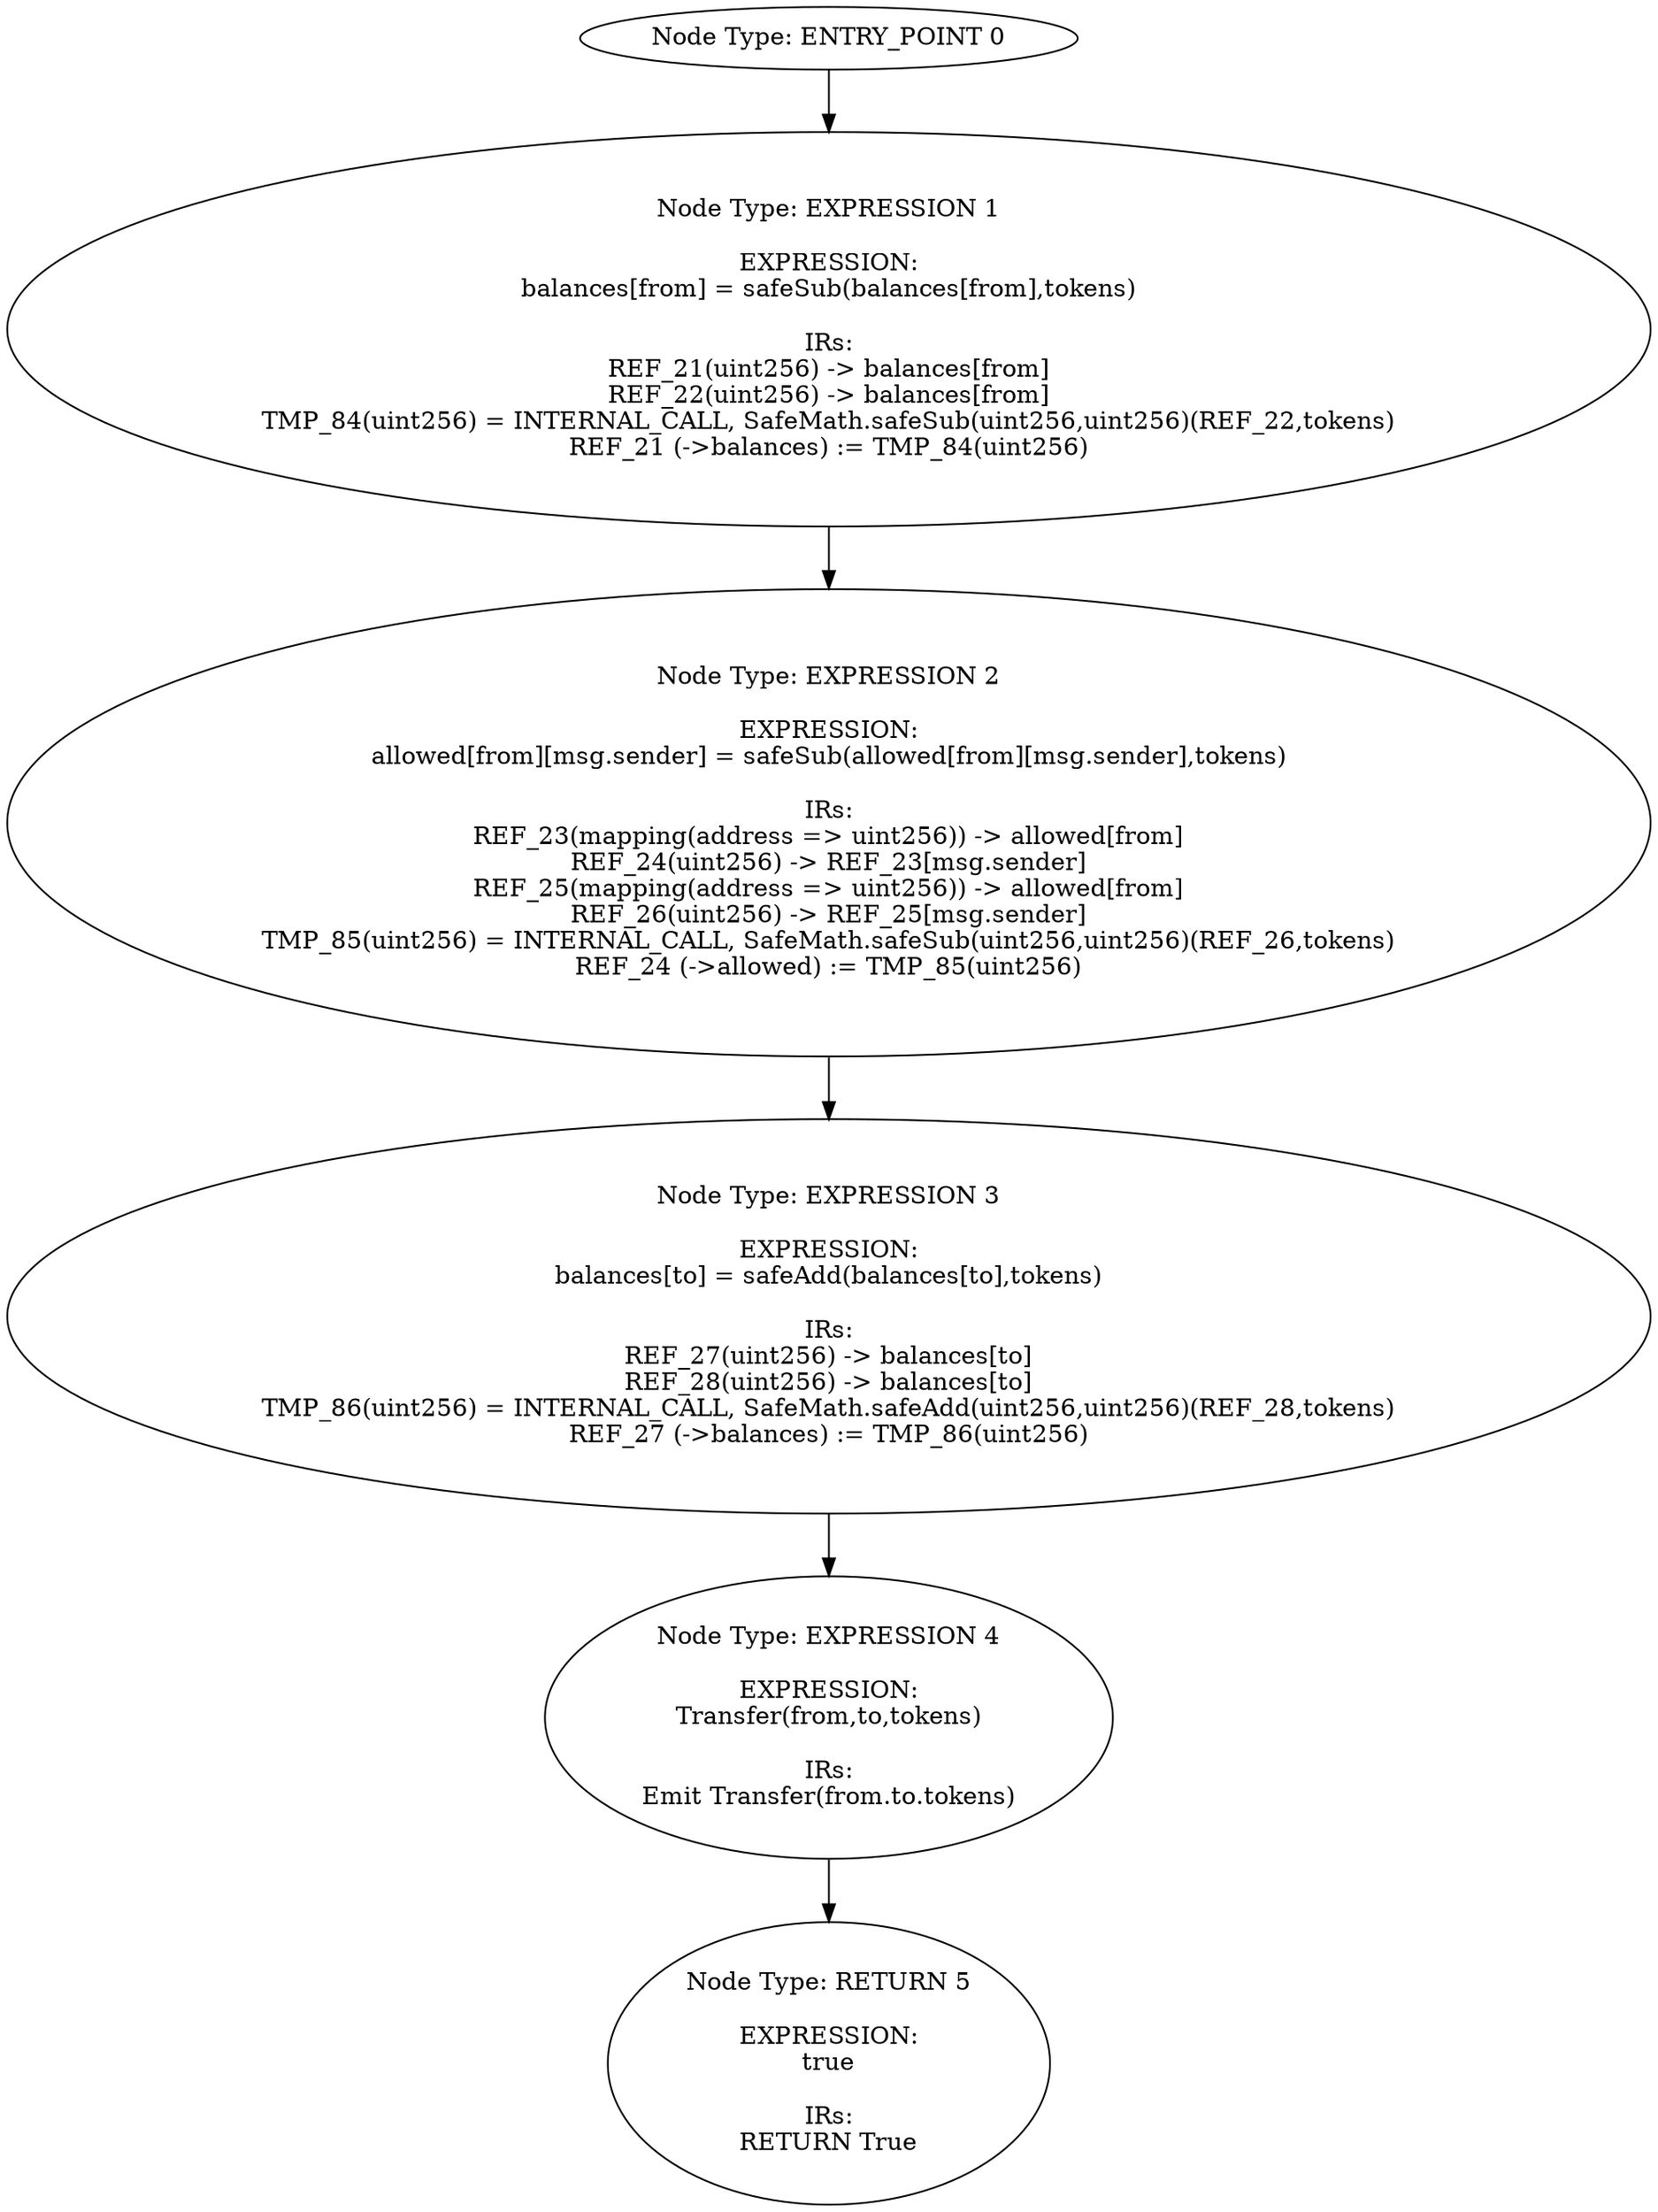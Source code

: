 digraph{
0[label="Node Type: ENTRY_POINT 0
"];
0->1;
1[label="Node Type: EXPRESSION 1

EXPRESSION:
balances[from] = safeSub(balances[from],tokens)

IRs:
REF_21(uint256) -> balances[from]
REF_22(uint256) -> balances[from]
TMP_84(uint256) = INTERNAL_CALL, SafeMath.safeSub(uint256,uint256)(REF_22,tokens)
REF_21 (->balances) := TMP_84(uint256)"];
1->2;
2[label="Node Type: EXPRESSION 2

EXPRESSION:
allowed[from][msg.sender] = safeSub(allowed[from][msg.sender],tokens)

IRs:
REF_23(mapping(address => uint256)) -> allowed[from]
REF_24(uint256) -> REF_23[msg.sender]
REF_25(mapping(address => uint256)) -> allowed[from]
REF_26(uint256) -> REF_25[msg.sender]
TMP_85(uint256) = INTERNAL_CALL, SafeMath.safeSub(uint256,uint256)(REF_26,tokens)
REF_24 (->allowed) := TMP_85(uint256)"];
2->3;
3[label="Node Type: EXPRESSION 3

EXPRESSION:
balances[to] = safeAdd(balances[to],tokens)

IRs:
REF_27(uint256) -> balances[to]
REF_28(uint256) -> balances[to]
TMP_86(uint256) = INTERNAL_CALL, SafeMath.safeAdd(uint256,uint256)(REF_28,tokens)
REF_27 (->balances) := TMP_86(uint256)"];
3->4;
4[label="Node Type: EXPRESSION 4

EXPRESSION:
Transfer(from,to,tokens)

IRs:
Emit Transfer(from.to.tokens)"];
4->5;
5[label="Node Type: RETURN 5

EXPRESSION:
true

IRs:
RETURN True"];
}
